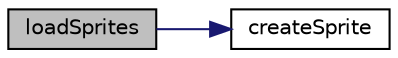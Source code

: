 digraph "loadSprites"
{
 // LATEX_PDF_SIZE
  edge [fontname="Helvetica",fontsize="10",labelfontname="Helvetica",labelfontsize="10"];
  node [fontname="Helvetica",fontsize="10",shape=record];
  rankdir="LR";
  Node1 [label="loadSprites",height=0.2,width=0.4,color="black", fillcolor="grey75", style="filled", fontcolor="black",tooltip="A function that loads all the needed Sprites when te program starts running. allocates memory as need..."];
  Node1 -> Node2 [color="midnightblue",fontsize="10",style="solid"];
  Node2 [label="createSprite",height=0.2,width=0.4,color="black", fillcolor="white", style="filled",URL="$sprites_8c.html#aeda9be2eb89b2396626ea995027d94db",tooltip="Create a Sprite object from a xpm."];
}

